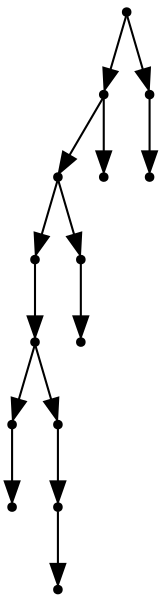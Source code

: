 digraph {
  14 [shape=point];
  11 [shape=point];
  9 [shape=point];
  6 [shape=point];
  5 [shape=point];
  1 [shape=point];
  0 [shape=point];
  4 [shape=point];
  3 [shape=point];
  2 [shape=point];
  8 [shape=point];
  7 [shape=point];
  10 [shape=point];
  13 [shape=point];
  12 [shape=point];
14 -> 11;
11 -> 9;
9 -> 6;
6 -> 5;
5 -> 1;
1 -> 0;
5 -> 4;
4 -> 3;
3 -> 2;
9 -> 8;
8 -> 7;
11 -> 10;
14 -> 13;
13 -> 12;
}
